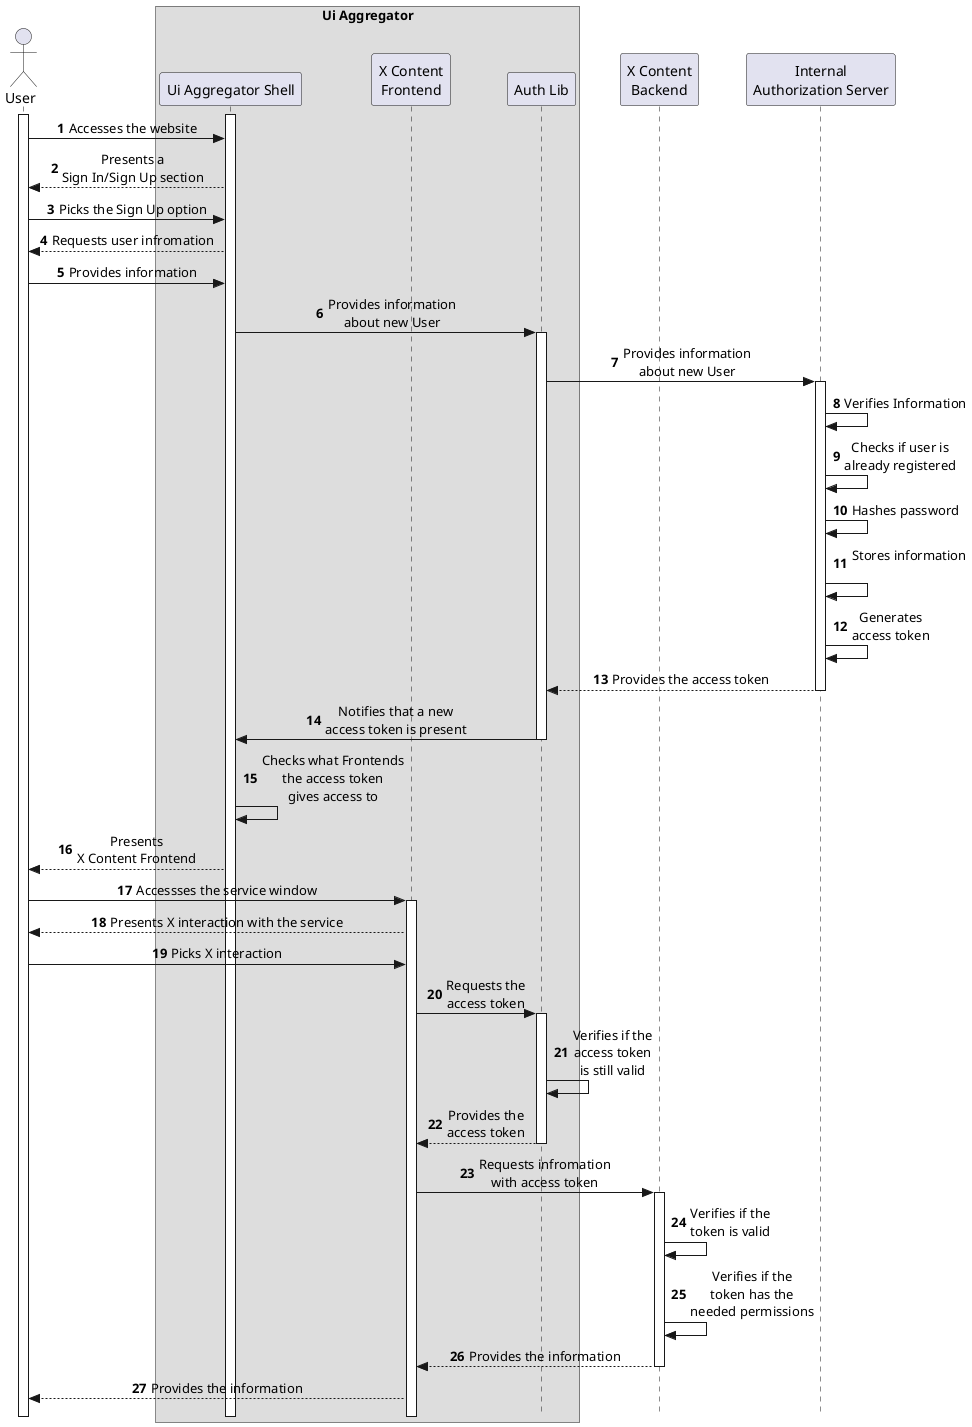 @startuml alternative1

skinparam sequenceMessageAlign center
skinparam style strictuml
autonumber 1
!pragma teoz true

actor User

box "Ui Aggregator"
participant "Ui Aggregator Shell" as AGGRE
participant "X Content\nFrontend" as XFRONT
participant "Auth Lib" as AUTHLIB
end box

participant "X Content\nBackend" as XBACK

participant "Internal\nAuthorization Server" as AUTHSERVER

activate AGGRE
activate User

User -> AGGRE: Accesses the website
AGGRE --> User: Presents a\nSign In/Sign Up section
User -> AGGRE: Picks the Sign Up option
AGGRE --> User: Requests user infromation
User -> AGGRE: Provides information
AGGRE -> AUTHLIB: Provides information\nabout new User
activate AUTHLIB
AUTHLIB -> AUTHSERVER: Provides information\nabout new User
activate AUTHSERVER
AUTHSERVER -> AUTHSERVER: Verifies Information
AUTHSERVER -> AUTHSERVER: Checks if user is\nalready registered
AUTHSERVER -> AUTHSERVER: Hashes password
AUTHSERVER -> AUTHSERVER: Stores information\n
AUTHSERVER -> AUTHSERVER: Generates\naccess token
AUTHSERVER --> AUTHLIB: Provides the access token
deactivate AUTHSERVER
AUTHLIB -> AGGRE: Notifies that a new\naccess token is present
deactivate AUTHLIB
AGGRE -> AGGRE: Checks what Frontends\nthe access token\ngives access to
AGGRE --> User: Presents\nX Content Frontend
User -> XFRONT: Accessses the service window
activate XFRONT
XFRONT --> User: Presents X interaction with the service
User -> XFRONT: Picks X interaction
XFRONT -> AUTHLIB: Requests the\naccess token
activate AUTHLIB
AUTHLIB -> AUTHLIB: Verifies if the\naccess token\nis still valid
AUTHLIB --> XFRONT: Provides the\naccess token
deactivate AUTHLIB
XFRONT -> XBACK: Requests infromation\nwith access token
activate XBACK
XBACK -> XBACK: Verifies if the\ntoken is valid
XBACK -> XBACK: Verifies if the\ntoken has the\nneeded permissions
XBACK --> XFRONT: Provides the information
deactivate XBACK
XFRONT --> User: Provides the information
@enduml
